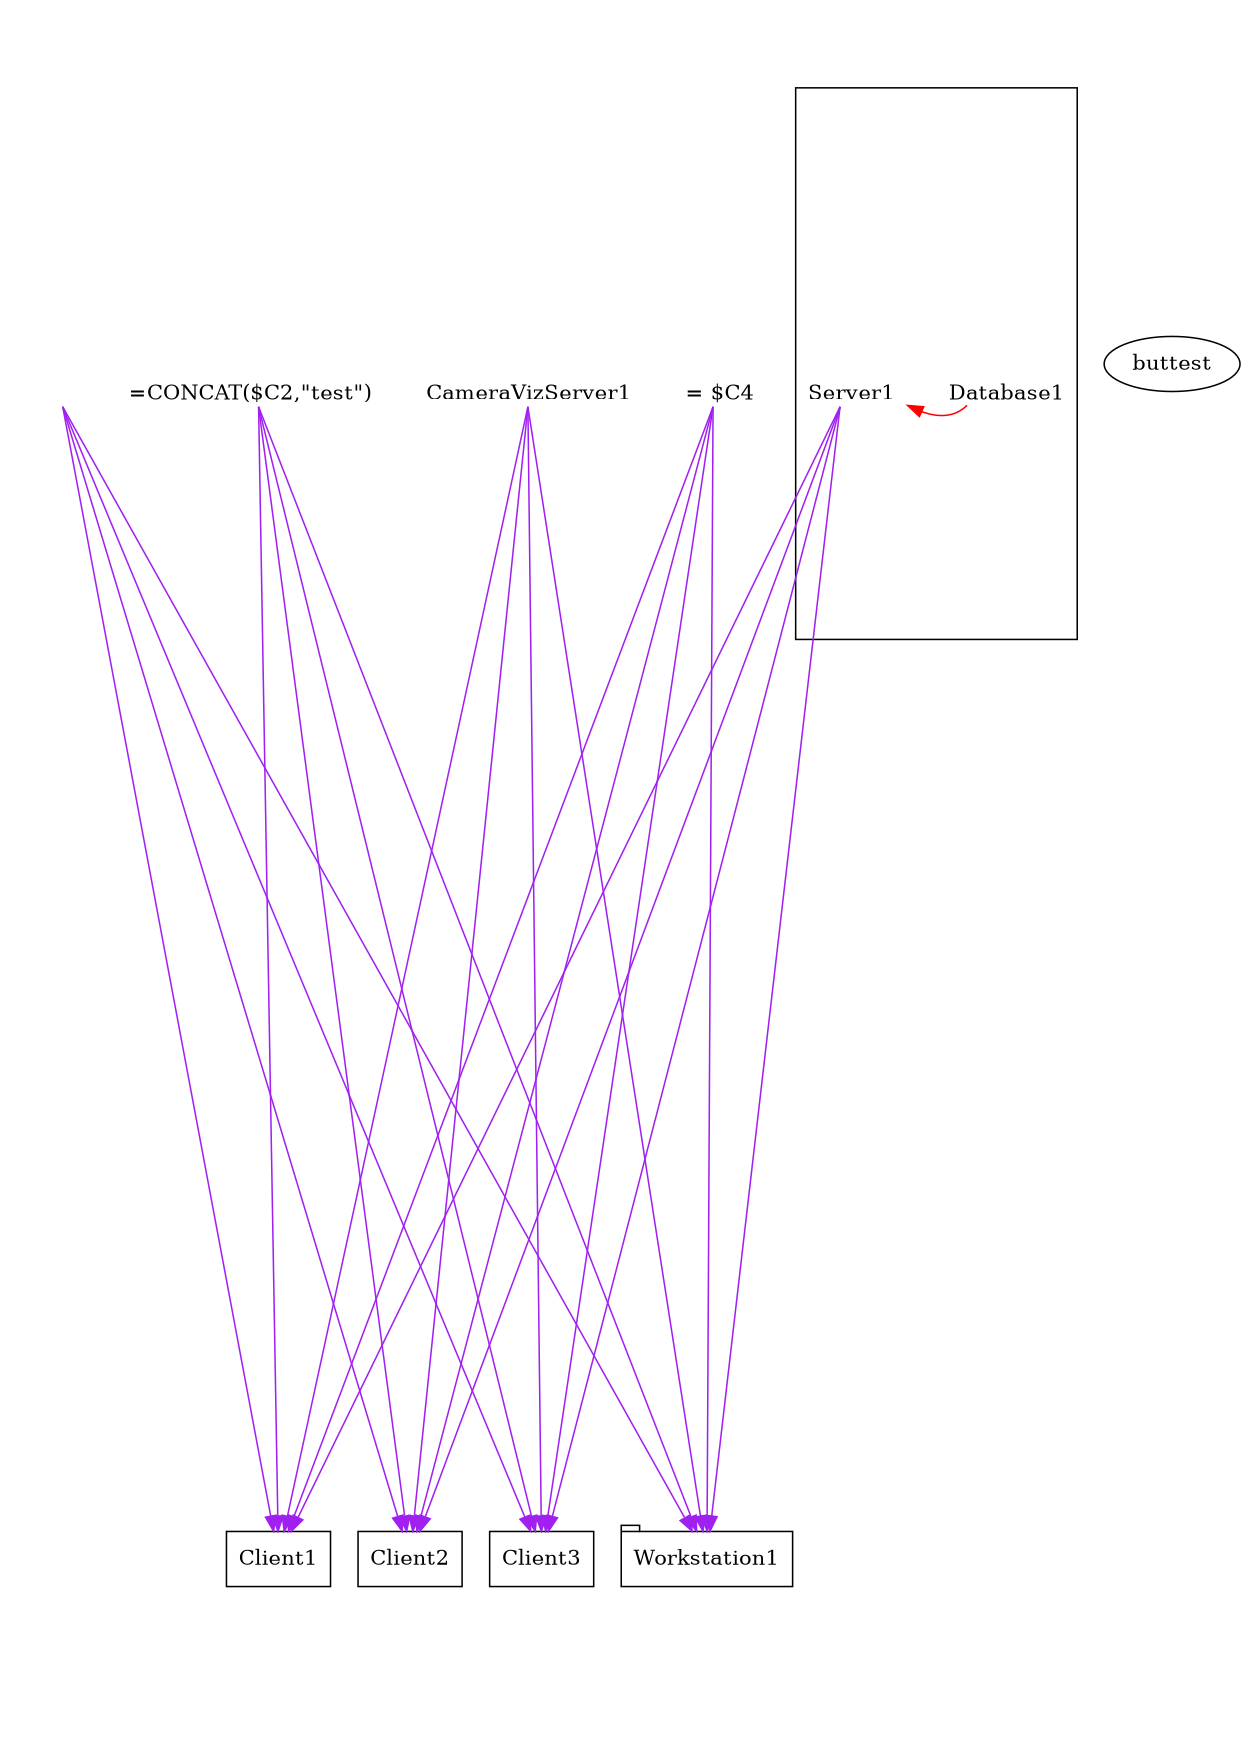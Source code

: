 digraph {
	graph [margin=0 ranksep="1.0 equally" ratio=fill size="8.3,11.7!"]
	subgraph cluster_group1 {
		Database1 [IP="" group="" height=0.75 image="images/Application_server.png" labelloc=b ordering=out shape=plaintext width=0.75 xLabel=""]
		Server1 [IP="50.20.20" group="" height=0.75 image="images/Application_server.png" labelloc=b ordering=out shape=plaintext width=0.75 xLabel=Server1]
	}
	CameraVizServer1 [IP="" group="" height=0.75 image="images/Application_server.png" labelloc=b ordering=out shape=plaintext width=0.75 xLabel=CameraVizServer2]
	"= $C4" [IP=hello group="" height=0.75 image="images/Application_server.png" labelloc=b ordering=out shape=plaintext width=0.75 xLabel="=$C4"]
	"" [IP="" group="" height=0.75 image="images/Application_server.png" labelloc=b ordering=out shape=plaintext width=0.75 xLabel=""]
	"=CONCAT($C2,\"test\")" [IP="" group="" height=0.75 image="images/Application_server.png" labelloc=b ordering=out shape=plaintext width=0.75 xLabel=""]
	buttest [Test=buttest]
	Client1 [IP="150.20.20" comment=receiving shape=box]
	Client2 [IP="192.10.1.102" comment="client here" shape=box]
	Client3 [IP="" comment="" shape=box]
	Workstation1 [IP="" comment="" shape=tab]
	Database1 -> Server1 [color=red constraint=0 decorate=false label="" tailport=sw]
	Server1 -> Client1 [color=purple sametail=serverclient]
	Server1 -> Client2 [color=purple sametail=serverclient]
	Server1 -> Client3 [color=purple sametail=serverclient]
	Server1 -> Workstation1 [color=purple sametail=serverclient]
	CameraVizServer1 -> Client1 [color=purple sametail=serverclient]
	CameraVizServer1 -> Client2 [color=purple sametail=serverclient]
	CameraVizServer1 -> Client3 [color=purple sametail=serverclient]
	CameraVizServer1 -> Workstation1 [color=purple sametail=serverclient]
	"= $C4" -> Client1 [color=purple sametail=serverclient]
	"= $C4" -> Client2 [color=purple sametail=serverclient]
	"= $C4" -> Client3 [color=purple sametail=serverclient]
	"= $C4" -> Workstation1 [color=purple sametail=serverclient]
	"" -> Client1 [color=purple sametail=serverclient]
	"" -> Client2 [color=purple sametail=serverclient]
	"" -> Client3 [color=purple sametail=serverclient]
	"" -> Workstation1 [color=purple sametail=serverclient]
	"=CONCAT($C2,\"test\")" -> Client1 [color=purple sametail=serverclient]
	"=CONCAT($C2,\"test\")" -> Client2 [color=purple sametail=serverclient]
	"=CONCAT($C2,\"test\")" -> Client3 [color=purple sametail=serverclient]
	"=CONCAT($C2,\"test\")" -> Workstation1 [color=purple sametail=serverclient]
}
